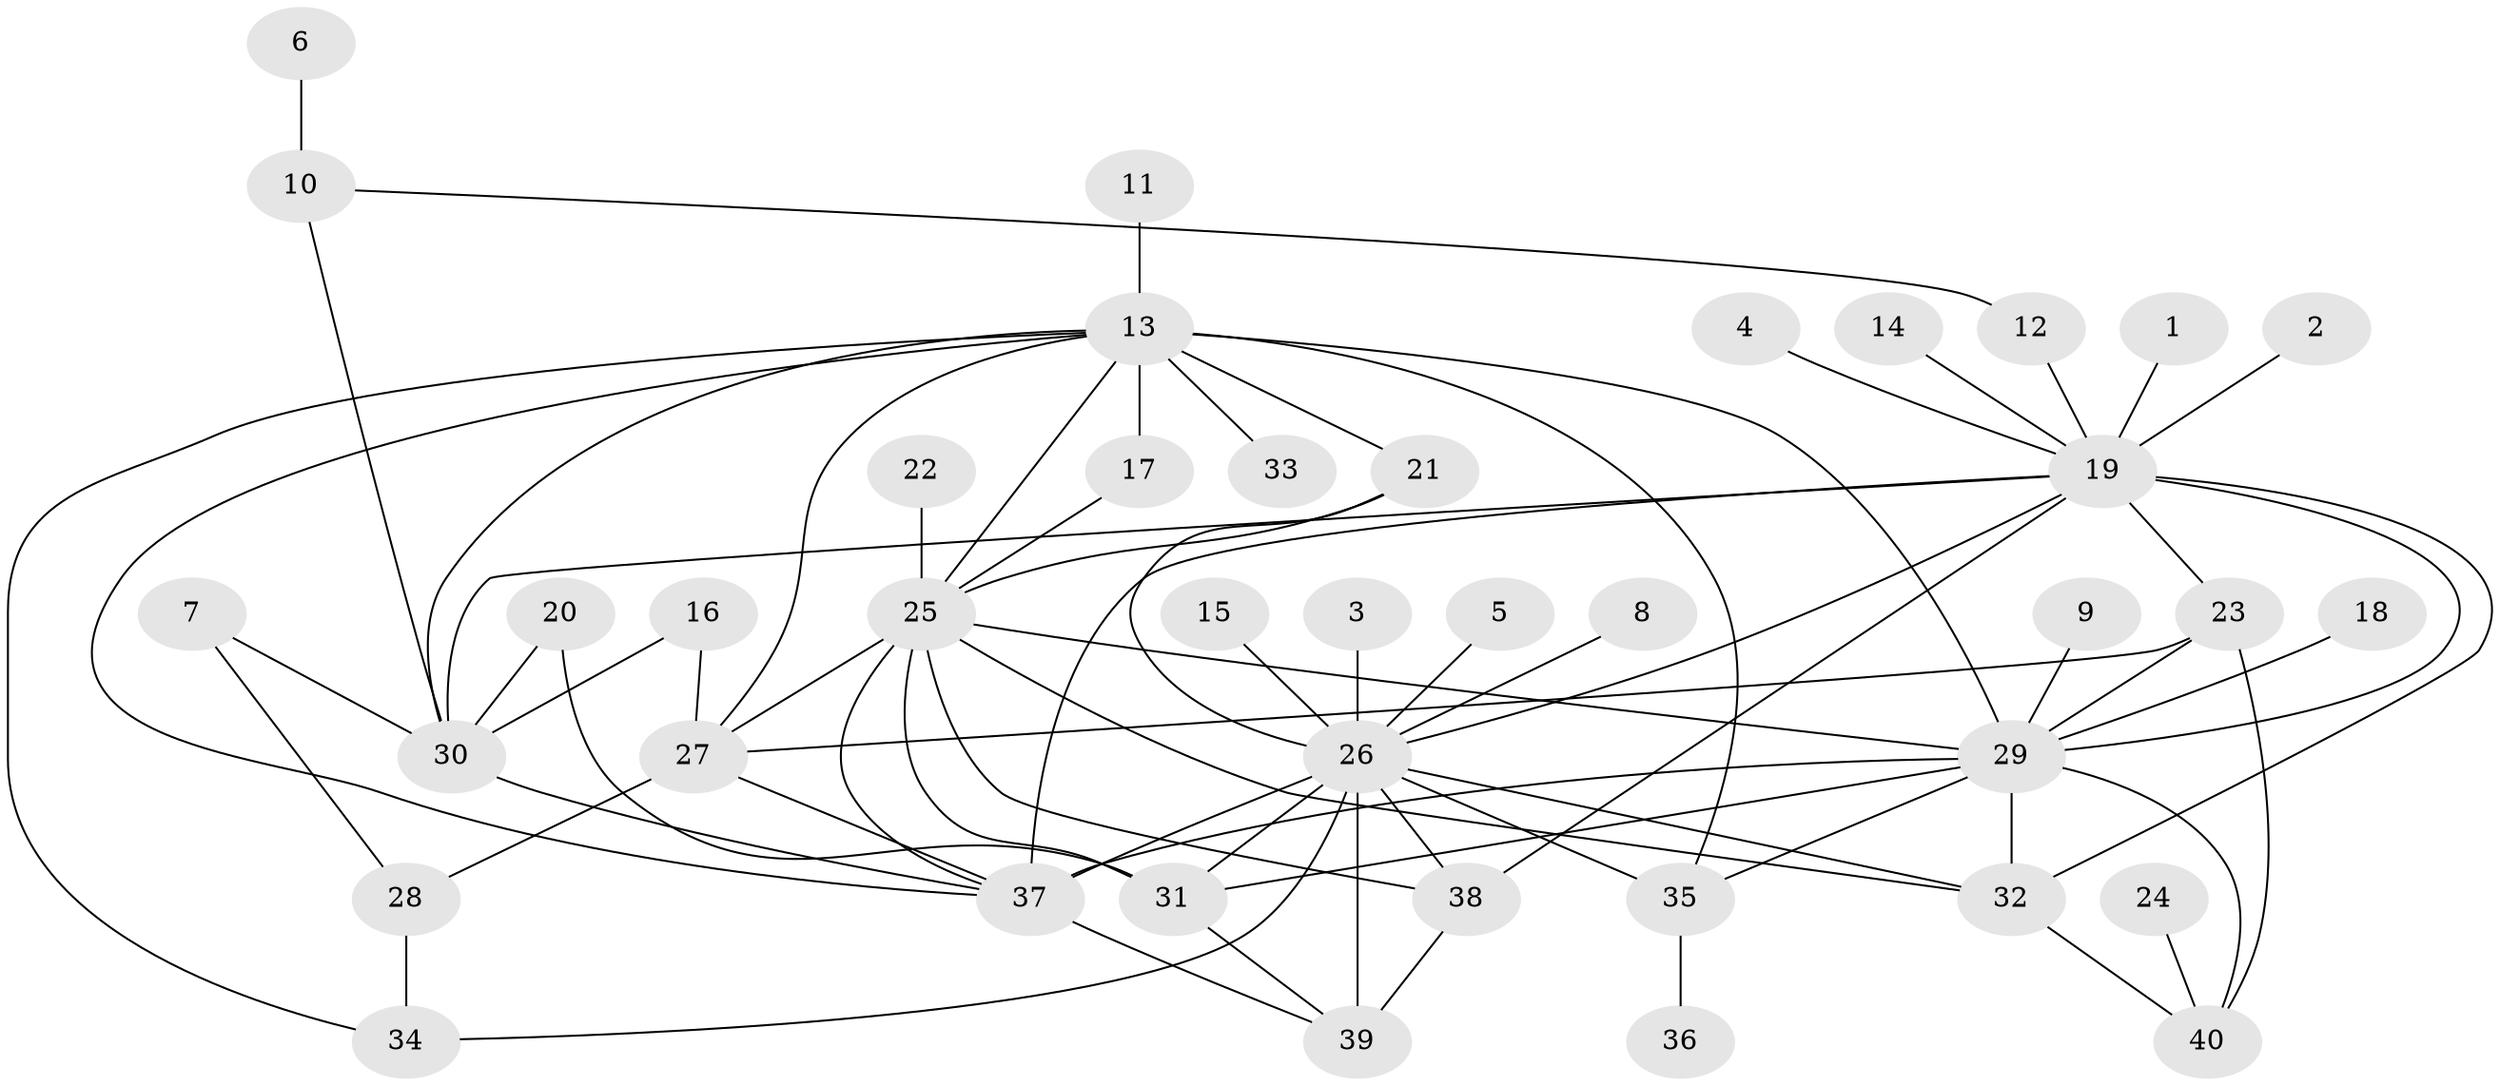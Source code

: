 // original degree distribution, {16: 0.015037593984962405, 15: 0.007518796992481203, 11: 0.007518796992481203, 21: 0.007518796992481203, 5: 0.022556390977443608, 19: 0.007518796992481203, 2: 0.18796992481203006, 1: 0.518796992481203, 4: 0.045112781954887216, 8: 0.007518796992481203, 6: 0.045112781954887216, 3: 0.10526315789473684, 14: 0.007518796992481203, 7: 0.015037593984962405}
// Generated by graph-tools (version 1.1) at 2025/36/03/04/25 23:36:53]
// undirected, 40 vertices, 73 edges
graph export_dot {
  node [color=gray90,style=filled];
  1;
  2;
  3;
  4;
  5;
  6;
  7;
  8;
  9;
  10;
  11;
  12;
  13;
  14;
  15;
  16;
  17;
  18;
  19;
  20;
  21;
  22;
  23;
  24;
  25;
  26;
  27;
  28;
  29;
  30;
  31;
  32;
  33;
  34;
  35;
  36;
  37;
  38;
  39;
  40;
  1 -- 19 [weight=1.0];
  2 -- 19 [weight=1.0];
  3 -- 26 [weight=1.0];
  4 -- 19 [weight=1.0];
  5 -- 26 [weight=1.0];
  6 -- 10 [weight=1.0];
  7 -- 28 [weight=1.0];
  7 -- 30 [weight=1.0];
  8 -- 26 [weight=1.0];
  9 -- 29 [weight=1.0];
  10 -- 12 [weight=1.0];
  10 -- 30 [weight=2.0];
  11 -- 13 [weight=1.0];
  12 -- 19 [weight=1.0];
  13 -- 17 [weight=1.0];
  13 -- 21 [weight=1.0];
  13 -- 25 [weight=1.0];
  13 -- 27 [weight=1.0];
  13 -- 29 [weight=2.0];
  13 -- 30 [weight=1.0];
  13 -- 33 [weight=1.0];
  13 -- 34 [weight=1.0];
  13 -- 35 [weight=1.0];
  13 -- 37 [weight=1.0];
  14 -- 19 [weight=1.0];
  15 -- 26 [weight=1.0];
  16 -- 27 [weight=1.0];
  16 -- 30 [weight=1.0];
  17 -- 25 [weight=1.0];
  18 -- 29 [weight=1.0];
  19 -- 23 [weight=1.0];
  19 -- 26 [weight=1.0];
  19 -- 29 [weight=2.0];
  19 -- 30 [weight=1.0];
  19 -- 32 [weight=3.0];
  19 -- 37 [weight=2.0];
  19 -- 38 [weight=1.0];
  20 -- 30 [weight=1.0];
  20 -- 31 [weight=1.0];
  21 -- 25 [weight=1.0];
  21 -- 26 [weight=1.0];
  22 -- 25 [weight=1.0];
  23 -- 27 [weight=1.0];
  23 -- 29 [weight=1.0];
  23 -- 40 [weight=1.0];
  24 -- 40 [weight=1.0];
  25 -- 27 [weight=1.0];
  25 -- 29 [weight=2.0];
  25 -- 31 [weight=1.0];
  25 -- 32 [weight=1.0];
  25 -- 37 [weight=2.0];
  25 -- 38 [weight=1.0];
  26 -- 31 [weight=2.0];
  26 -- 32 [weight=1.0];
  26 -- 34 [weight=1.0];
  26 -- 35 [weight=2.0];
  26 -- 37 [weight=2.0];
  26 -- 38 [weight=2.0];
  26 -- 39 [weight=2.0];
  27 -- 28 [weight=1.0];
  27 -- 37 [weight=1.0];
  28 -- 34 [weight=1.0];
  29 -- 31 [weight=1.0];
  29 -- 32 [weight=2.0];
  29 -- 35 [weight=1.0];
  29 -- 37 [weight=2.0];
  29 -- 40 [weight=1.0];
  30 -- 37 [weight=2.0];
  31 -- 39 [weight=1.0];
  32 -- 40 [weight=1.0];
  35 -- 36 [weight=1.0];
  37 -- 39 [weight=1.0];
  38 -- 39 [weight=1.0];
}
